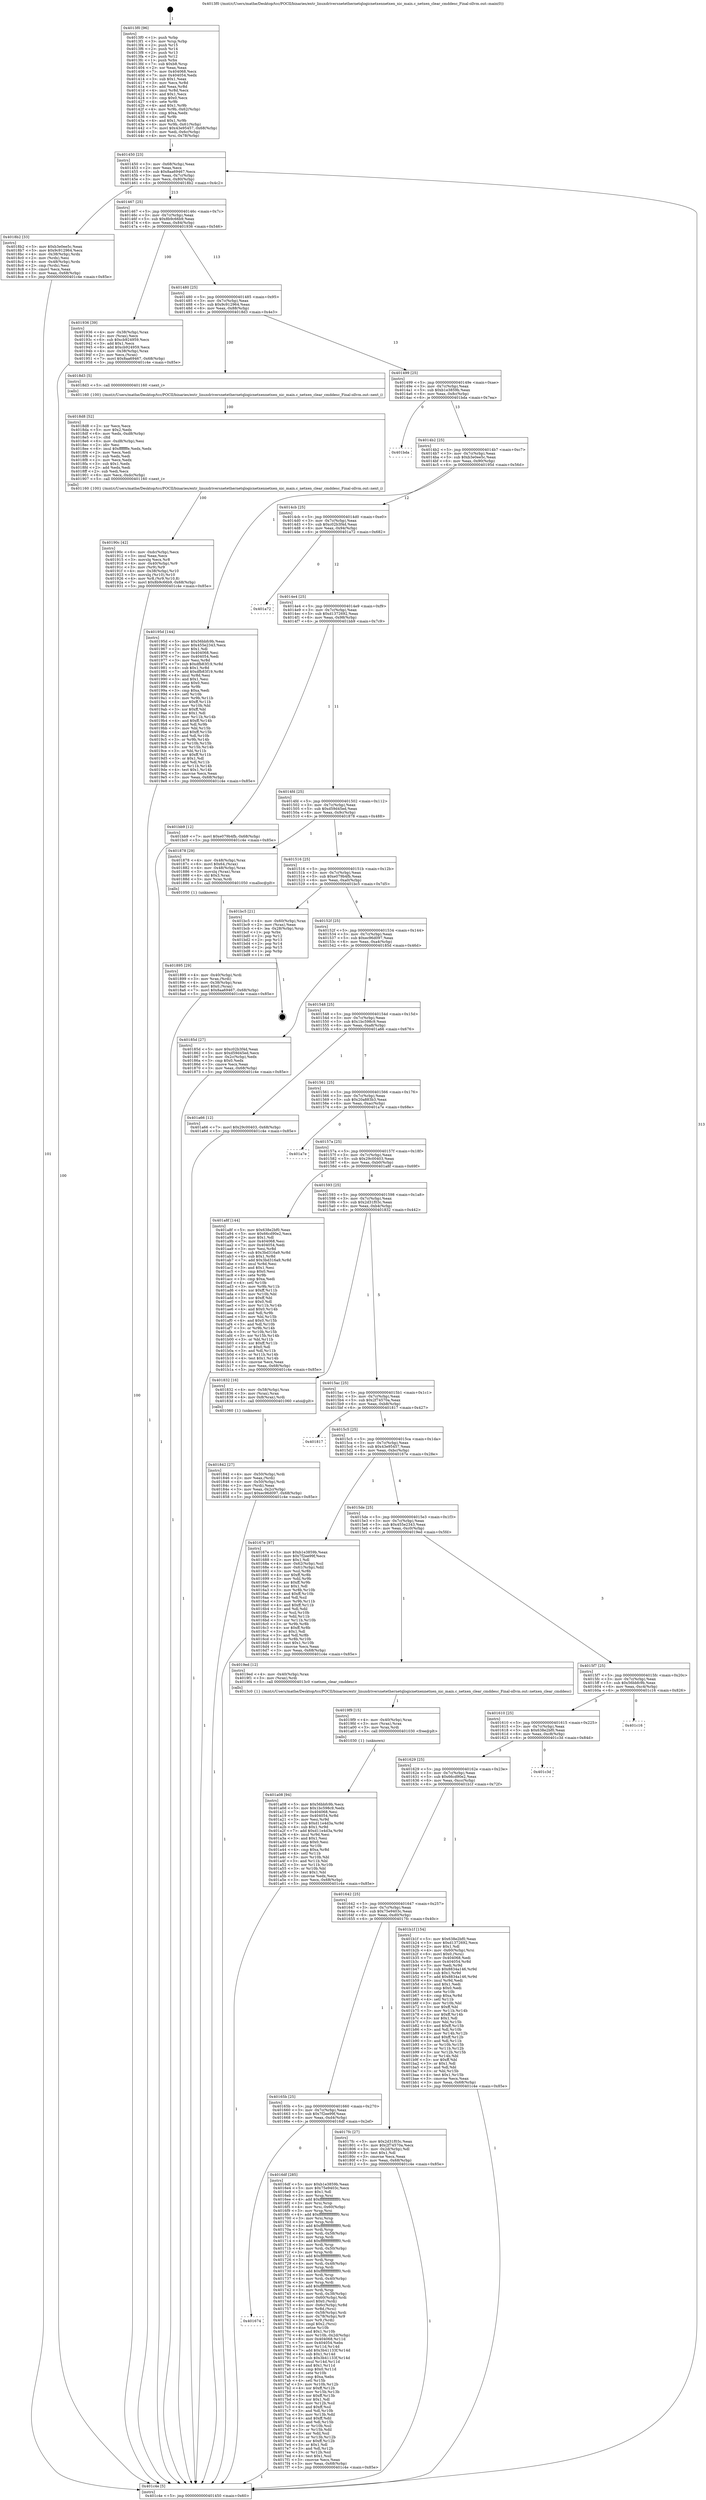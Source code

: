 digraph "0x4013f0" {
  label = "0x4013f0 (/mnt/c/Users/mathe/Desktop/tcc/POCII/binaries/extr_linuxdriversnetethernetqlogicnetxennetxen_nic_main.c_netxen_clear_cmddesc_Final-ollvm.out::main(0))"
  labelloc = "t"
  node[shape=record]

  Entry [label="",width=0.3,height=0.3,shape=circle,fillcolor=black,style=filled]
  "0x401450" [label="{
     0x401450 [23]\l
     | [instrs]\l
     &nbsp;&nbsp;0x401450 \<+3\>: mov -0x68(%rbp),%eax\l
     &nbsp;&nbsp;0x401453 \<+2\>: mov %eax,%ecx\l
     &nbsp;&nbsp;0x401455 \<+6\>: sub $0x8aa69467,%ecx\l
     &nbsp;&nbsp;0x40145b \<+3\>: mov %eax,-0x7c(%rbp)\l
     &nbsp;&nbsp;0x40145e \<+3\>: mov %ecx,-0x80(%rbp)\l
     &nbsp;&nbsp;0x401461 \<+6\>: je 00000000004018b2 \<main+0x4c2\>\l
  }"]
  "0x4018b2" [label="{
     0x4018b2 [33]\l
     | [instrs]\l
     &nbsp;&nbsp;0x4018b2 \<+5\>: mov $0xb3e0ee5c,%eax\l
     &nbsp;&nbsp;0x4018b7 \<+5\>: mov $0x9c912964,%ecx\l
     &nbsp;&nbsp;0x4018bc \<+4\>: mov -0x38(%rbp),%rdx\l
     &nbsp;&nbsp;0x4018c0 \<+2\>: mov (%rdx),%esi\l
     &nbsp;&nbsp;0x4018c2 \<+4\>: mov -0x48(%rbp),%rdx\l
     &nbsp;&nbsp;0x4018c6 \<+2\>: cmp (%rdx),%esi\l
     &nbsp;&nbsp;0x4018c8 \<+3\>: cmovl %ecx,%eax\l
     &nbsp;&nbsp;0x4018cb \<+3\>: mov %eax,-0x68(%rbp)\l
     &nbsp;&nbsp;0x4018ce \<+5\>: jmp 0000000000401c4e \<main+0x85e\>\l
  }"]
  "0x401467" [label="{
     0x401467 [25]\l
     | [instrs]\l
     &nbsp;&nbsp;0x401467 \<+5\>: jmp 000000000040146c \<main+0x7c\>\l
     &nbsp;&nbsp;0x40146c \<+3\>: mov -0x7c(%rbp),%eax\l
     &nbsp;&nbsp;0x40146f \<+5\>: sub $0x8b9c66b9,%eax\l
     &nbsp;&nbsp;0x401474 \<+6\>: mov %eax,-0x84(%rbp)\l
     &nbsp;&nbsp;0x40147a \<+6\>: je 0000000000401936 \<main+0x546\>\l
  }"]
  Exit [label="",width=0.3,height=0.3,shape=circle,fillcolor=black,style=filled,peripheries=2]
  "0x401936" [label="{
     0x401936 [39]\l
     | [instrs]\l
     &nbsp;&nbsp;0x401936 \<+4\>: mov -0x38(%rbp),%rax\l
     &nbsp;&nbsp;0x40193a \<+2\>: mov (%rax),%ecx\l
     &nbsp;&nbsp;0x40193c \<+6\>: sub $0xcb924959,%ecx\l
     &nbsp;&nbsp;0x401942 \<+3\>: add $0x1,%ecx\l
     &nbsp;&nbsp;0x401945 \<+6\>: add $0xcb924959,%ecx\l
     &nbsp;&nbsp;0x40194b \<+4\>: mov -0x38(%rbp),%rax\l
     &nbsp;&nbsp;0x40194f \<+2\>: mov %ecx,(%rax)\l
     &nbsp;&nbsp;0x401951 \<+7\>: movl $0x8aa69467,-0x68(%rbp)\l
     &nbsp;&nbsp;0x401958 \<+5\>: jmp 0000000000401c4e \<main+0x85e\>\l
  }"]
  "0x401480" [label="{
     0x401480 [25]\l
     | [instrs]\l
     &nbsp;&nbsp;0x401480 \<+5\>: jmp 0000000000401485 \<main+0x95\>\l
     &nbsp;&nbsp;0x401485 \<+3\>: mov -0x7c(%rbp),%eax\l
     &nbsp;&nbsp;0x401488 \<+5\>: sub $0x9c912964,%eax\l
     &nbsp;&nbsp;0x40148d \<+6\>: mov %eax,-0x88(%rbp)\l
     &nbsp;&nbsp;0x401493 \<+6\>: je 00000000004018d3 \<main+0x4e3\>\l
  }"]
  "0x401a08" [label="{
     0x401a08 [94]\l
     | [instrs]\l
     &nbsp;&nbsp;0x401a08 \<+5\>: mov $0x56bbfc9b,%ecx\l
     &nbsp;&nbsp;0x401a0d \<+5\>: mov $0x1bc598c9,%edx\l
     &nbsp;&nbsp;0x401a12 \<+7\>: mov 0x404068,%esi\l
     &nbsp;&nbsp;0x401a19 \<+8\>: mov 0x404054,%r8d\l
     &nbsp;&nbsp;0x401a21 \<+3\>: mov %esi,%r9d\l
     &nbsp;&nbsp;0x401a24 \<+7\>: sub $0xd11e4d3a,%r9d\l
     &nbsp;&nbsp;0x401a2b \<+4\>: sub $0x1,%r9d\l
     &nbsp;&nbsp;0x401a2f \<+7\>: add $0xd11e4d3a,%r9d\l
     &nbsp;&nbsp;0x401a36 \<+4\>: imul %r9d,%esi\l
     &nbsp;&nbsp;0x401a3a \<+3\>: and $0x1,%esi\l
     &nbsp;&nbsp;0x401a3d \<+3\>: cmp $0x0,%esi\l
     &nbsp;&nbsp;0x401a40 \<+4\>: sete %r10b\l
     &nbsp;&nbsp;0x401a44 \<+4\>: cmp $0xa,%r8d\l
     &nbsp;&nbsp;0x401a48 \<+4\>: setl %r11b\l
     &nbsp;&nbsp;0x401a4c \<+3\>: mov %r10b,%bl\l
     &nbsp;&nbsp;0x401a4f \<+3\>: and %r11b,%bl\l
     &nbsp;&nbsp;0x401a52 \<+3\>: xor %r11b,%r10b\l
     &nbsp;&nbsp;0x401a55 \<+3\>: or %r10b,%bl\l
     &nbsp;&nbsp;0x401a58 \<+3\>: test $0x1,%bl\l
     &nbsp;&nbsp;0x401a5b \<+3\>: cmovne %edx,%ecx\l
     &nbsp;&nbsp;0x401a5e \<+3\>: mov %ecx,-0x68(%rbp)\l
     &nbsp;&nbsp;0x401a61 \<+5\>: jmp 0000000000401c4e \<main+0x85e\>\l
  }"]
  "0x4018d3" [label="{
     0x4018d3 [5]\l
     | [instrs]\l
     &nbsp;&nbsp;0x4018d3 \<+5\>: call 0000000000401160 \<next_i\>\l
     | [calls]\l
     &nbsp;&nbsp;0x401160 \{100\} (/mnt/c/Users/mathe/Desktop/tcc/POCII/binaries/extr_linuxdriversnetethernetqlogicnetxennetxen_nic_main.c_netxen_clear_cmddesc_Final-ollvm.out::next_i)\l
  }"]
  "0x401499" [label="{
     0x401499 [25]\l
     | [instrs]\l
     &nbsp;&nbsp;0x401499 \<+5\>: jmp 000000000040149e \<main+0xae\>\l
     &nbsp;&nbsp;0x40149e \<+3\>: mov -0x7c(%rbp),%eax\l
     &nbsp;&nbsp;0x4014a1 \<+5\>: sub $0xb1e3859b,%eax\l
     &nbsp;&nbsp;0x4014a6 \<+6\>: mov %eax,-0x8c(%rbp)\l
     &nbsp;&nbsp;0x4014ac \<+6\>: je 0000000000401bda \<main+0x7ea\>\l
  }"]
  "0x4019f9" [label="{
     0x4019f9 [15]\l
     | [instrs]\l
     &nbsp;&nbsp;0x4019f9 \<+4\>: mov -0x40(%rbp),%rax\l
     &nbsp;&nbsp;0x4019fd \<+3\>: mov (%rax),%rax\l
     &nbsp;&nbsp;0x401a00 \<+3\>: mov %rax,%rdi\l
     &nbsp;&nbsp;0x401a03 \<+5\>: call 0000000000401030 \<free@plt\>\l
     | [calls]\l
     &nbsp;&nbsp;0x401030 \{1\} (unknown)\l
  }"]
  "0x401bda" [label="{
     0x401bda\l
  }", style=dashed]
  "0x4014b2" [label="{
     0x4014b2 [25]\l
     | [instrs]\l
     &nbsp;&nbsp;0x4014b2 \<+5\>: jmp 00000000004014b7 \<main+0xc7\>\l
     &nbsp;&nbsp;0x4014b7 \<+3\>: mov -0x7c(%rbp),%eax\l
     &nbsp;&nbsp;0x4014ba \<+5\>: sub $0xb3e0ee5c,%eax\l
     &nbsp;&nbsp;0x4014bf \<+6\>: mov %eax,-0x90(%rbp)\l
     &nbsp;&nbsp;0x4014c5 \<+6\>: je 000000000040195d \<main+0x56d\>\l
  }"]
  "0x40190c" [label="{
     0x40190c [42]\l
     | [instrs]\l
     &nbsp;&nbsp;0x40190c \<+6\>: mov -0xdc(%rbp),%ecx\l
     &nbsp;&nbsp;0x401912 \<+3\>: imul %eax,%ecx\l
     &nbsp;&nbsp;0x401915 \<+3\>: movslq %ecx,%r8\l
     &nbsp;&nbsp;0x401918 \<+4\>: mov -0x40(%rbp),%r9\l
     &nbsp;&nbsp;0x40191c \<+3\>: mov (%r9),%r9\l
     &nbsp;&nbsp;0x40191f \<+4\>: mov -0x38(%rbp),%r10\l
     &nbsp;&nbsp;0x401923 \<+3\>: movslq (%r10),%r10\l
     &nbsp;&nbsp;0x401926 \<+4\>: mov %r8,(%r9,%r10,8)\l
     &nbsp;&nbsp;0x40192a \<+7\>: movl $0x8b9c66b9,-0x68(%rbp)\l
     &nbsp;&nbsp;0x401931 \<+5\>: jmp 0000000000401c4e \<main+0x85e\>\l
  }"]
  "0x40195d" [label="{
     0x40195d [144]\l
     | [instrs]\l
     &nbsp;&nbsp;0x40195d \<+5\>: mov $0x56bbfc9b,%eax\l
     &nbsp;&nbsp;0x401962 \<+5\>: mov $0x455e2343,%ecx\l
     &nbsp;&nbsp;0x401967 \<+2\>: mov $0x1,%dl\l
     &nbsp;&nbsp;0x401969 \<+7\>: mov 0x404068,%esi\l
     &nbsp;&nbsp;0x401970 \<+7\>: mov 0x404054,%edi\l
     &nbsp;&nbsp;0x401977 \<+3\>: mov %esi,%r8d\l
     &nbsp;&nbsp;0x40197a \<+7\>: sub $0xdfb83f19,%r8d\l
     &nbsp;&nbsp;0x401981 \<+4\>: sub $0x1,%r8d\l
     &nbsp;&nbsp;0x401985 \<+7\>: add $0xdfb83f19,%r8d\l
     &nbsp;&nbsp;0x40198c \<+4\>: imul %r8d,%esi\l
     &nbsp;&nbsp;0x401990 \<+3\>: and $0x1,%esi\l
     &nbsp;&nbsp;0x401993 \<+3\>: cmp $0x0,%esi\l
     &nbsp;&nbsp;0x401996 \<+4\>: sete %r9b\l
     &nbsp;&nbsp;0x40199a \<+3\>: cmp $0xa,%edi\l
     &nbsp;&nbsp;0x40199d \<+4\>: setl %r10b\l
     &nbsp;&nbsp;0x4019a1 \<+3\>: mov %r9b,%r11b\l
     &nbsp;&nbsp;0x4019a4 \<+4\>: xor $0xff,%r11b\l
     &nbsp;&nbsp;0x4019a8 \<+3\>: mov %r10b,%bl\l
     &nbsp;&nbsp;0x4019ab \<+3\>: xor $0xff,%bl\l
     &nbsp;&nbsp;0x4019ae \<+3\>: xor $0x1,%dl\l
     &nbsp;&nbsp;0x4019b1 \<+3\>: mov %r11b,%r14b\l
     &nbsp;&nbsp;0x4019b4 \<+4\>: and $0xff,%r14b\l
     &nbsp;&nbsp;0x4019b8 \<+3\>: and %dl,%r9b\l
     &nbsp;&nbsp;0x4019bb \<+3\>: mov %bl,%r15b\l
     &nbsp;&nbsp;0x4019be \<+4\>: and $0xff,%r15b\l
     &nbsp;&nbsp;0x4019c2 \<+3\>: and %dl,%r10b\l
     &nbsp;&nbsp;0x4019c5 \<+3\>: or %r9b,%r14b\l
     &nbsp;&nbsp;0x4019c8 \<+3\>: or %r10b,%r15b\l
     &nbsp;&nbsp;0x4019cb \<+3\>: xor %r15b,%r14b\l
     &nbsp;&nbsp;0x4019ce \<+3\>: or %bl,%r11b\l
     &nbsp;&nbsp;0x4019d1 \<+4\>: xor $0xff,%r11b\l
     &nbsp;&nbsp;0x4019d5 \<+3\>: or $0x1,%dl\l
     &nbsp;&nbsp;0x4019d8 \<+3\>: and %dl,%r11b\l
     &nbsp;&nbsp;0x4019db \<+3\>: or %r11b,%r14b\l
     &nbsp;&nbsp;0x4019de \<+4\>: test $0x1,%r14b\l
     &nbsp;&nbsp;0x4019e2 \<+3\>: cmovne %ecx,%eax\l
     &nbsp;&nbsp;0x4019e5 \<+3\>: mov %eax,-0x68(%rbp)\l
     &nbsp;&nbsp;0x4019e8 \<+5\>: jmp 0000000000401c4e \<main+0x85e\>\l
  }"]
  "0x4014cb" [label="{
     0x4014cb [25]\l
     | [instrs]\l
     &nbsp;&nbsp;0x4014cb \<+5\>: jmp 00000000004014d0 \<main+0xe0\>\l
     &nbsp;&nbsp;0x4014d0 \<+3\>: mov -0x7c(%rbp),%eax\l
     &nbsp;&nbsp;0x4014d3 \<+5\>: sub $0xc02b3f4d,%eax\l
     &nbsp;&nbsp;0x4014d8 \<+6\>: mov %eax,-0x94(%rbp)\l
     &nbsp;&nbsp;0x4014de \<+6\>: je 0000000000401a72 \<main+0x682\>\l
  }"]
  "0x4018d8" [label="{
     0x4018d8 [52]\l
     | [instrs]\l
     &nbsp;&nbsp;0x4018d8 \<+2\>: xor %ecx,%ecx\l
     &nbsp;&nbsp;0x4018da \<+5\>: mov $0x2,%edx\l
     &nbsp;&nbsp;0x4018df \<+6\>: mov %edx,-0xd8(%rbp)\l
     &nbsp;&nbsp;0x4018e5 \<+1\>: cltd\l
     &nbsp;&nbsp;0x4018e6 \<+6\>: mov -0xd8(%rbp),%esi\l
     &nbsp;&nbsp;0x4018ec \<+2\>: idiv %esi\l
     &nbsp;&nbsp;0x4018ee \<+6\>: imul $0xfffffffe,%edx,%edx\l
     &nbsp;&nbsp;0x4018f4 \<+2\>: mov %ecx,%edi\l
     &nbsp;&nbsp;0x4018f6 \<+2\>: sub %edx,%edi\l
     &nbsp;&nbsp;0x4018f8 \<+2\>: mov %ecx,%edx\l
     &nbsp;&nbsp;0x4018fa \<+3\>: sub $0x1,%edx\l
     &nbsp;&nbsp;0x4018fd \<+2\>: add %edx,%edi\l
     &nbsp;&nbsp;0x4018ff \<+2\>: sub %edi,%ecx\l
     &nbsp;&nbsp;0x401901 \<+6\>: mov %ecx,-0xdc(%rbp)\l
     &nbsp;&nbsp;0x401907 \<+5\>: call 0000000000401160 \<next_i\>\l
     | [calls]\l
     &nbsp;&nbsp;0x401160 \{100\} (/mnt/c/Users/mathe/Desktop/tcc/POCII/binaries/extr_linuxdriversnetethernetqlogicnetxennetxen_nic_main.c_netxen_clear_cmddesc_Final-ollvm.out::next_i)\l
  }"]
  "0x401a72" [label="{
     0x401a72\l
  }", style=dashed]
  "0x4014e4" [label="{
     0x4014e4 [25]\l
     | [instrs]\l
     &nbsp;&nbsp;0x4014e4 \<+5\>: jmp 00000000004014e9 \<main+0xf9\>\l
     &nbsp;&nbsp;0x4014e9 \<+3\>: mov -0x7c(%rbp),%eax\l
     &nbsp;&nbsp;0x4014ec \<+5\>: sub $0xd1372692,%eax\l
     &nbsp;&nbsp;0x4014f1 \<+6\>: mov %eax,-0x98(%rbp)\l
     &nbsp;&nbsp;0x4014f7 \<+6\>: je 0000000000401bb9 \<main+0x7c9\>\l
  }"]
  "0x401895" [label="{
     0x401895 [29]\l
     | [instrs]\l
     &nbsp;&nbsp;0x401895 \<+4\>: mov -0x40(%rbp),%rdi\l
     &nbsp;&nbsp;0x401899 \<+3\>: mov %rax,(%rdi)\l
     &nbsp;&nbsp;0x40189c \<+4\>: mov -0x38(%rbp),%rax\l
     &nbsp;&nbsp;0x4018a0 \<+6\>: movl $0x0,(%rax)\l
     &nbsp;&nbsp;0x4018a6 \<+7\>: movl $0x8aa69467,-0x68(%rbp)\l
     &nbsp;&nbsp;0x4018ad \<+5\>: jmp 0000000000401c4e \<main+0x85e\>\l
  }"]
  "0x401bb9" [label="{
     0x401bb9 [12]\l
     | [instrs]\l
     &nbsp;&nbsp;0x401bb9 \<+7\>: movl $0xe079b4fb,-0x68(%rbp)\l
     &nbsp;&nbsp;0x401bc0 \<+5\>: jmp 0000000000401c4e \<main+0x85e\>\l
  }"]
  "0x4014fd" [label="{
     0x4014fd [25]\l
     | [instrs]\l
     &nbsp;&nbsp;0x4014fd \<+5\>: jmp 0000000000401502 \<main+0x112\>\l
     &nbsp;&nbsp;0x401502 \<+3\>: mov -0x7c(%rbp),%eax\l
     &nbsp;&nbsp;0x401505 \<+5\>: sub $0xd59d45ed,%eax\l
     &nbsp;&nbsp;0x40150a \<+6\>: mov %eax,-0x9c(%rbp)\l
     &nbsp;&nbsp;0x401510 \<+6\>: je 0000000000401878 \<main+0x488\>\l
  }"]
  "0x401842" [label="{
     0x401842 [27]\l
     | [instrs]\l
     &nbsp;&nbsp;0x401842 \<+4\>: mov -0x50(%rbp),%rdi\l
     &nbsp;&nbsp;0x401846 \<+2\>: mov %eax,(%rdi)\l
     &nbsp;&nbsp;0x401848 \<+4\>: mov -0x50(%rbp),%rdi\l
     &nbsp;&nbsp;0x40184c \<+2\>: mov (%rdi),%eax\l
     &nbsp;&nbsp;0x40184e \<+3\>: mov %eax,-0x2c(%rbp)\l
     &nbsp;&nbsp;0x401851 \<+7\>: movl $0xec96d097,-0x68(%rbp)\l
     &nbsp;&nbsp;0x401858 \<+5\>: jmp 0000000000401c4e \<main+0x85e\>\l
  }"]
  "0x401878" [label="{
     0x401878 [29]\l
     | [instrs]\l
     &nbsp;&nbsp;0x401878 \<+4\>: mov -0x48(%rbp),%rax\l
     &nbsp;&nbsp;0x40187c \<+6\>: movl $0x64,(%rax)\l
     &nbsp;&nbsp;0x401882 \<+4\>: mov -0x48(%rbp),%rax\l
     &nbsp;&nbsp;0x401886 \<+3\>: movslq (%rax),%rax\l
     &nbsp;&nbsp;0x401889 \<+4\>: shl $0x3,%rax\l
     &nbsp;&nbsp;0x40188d \<+3\>: mov %rax,%rdi\l
     &nbsp;&nbsp;0x401890 \<+5\>: call 0000000000401050 \<malloc@plt\>\l
     | [calls]\l
     &nbsp;&nbsp;0x401050 \{1\} (unknown)\l
  }"]
  "0x401516" [label="{
     0x401516 [25]\l
     | [instrs]\l
     &nbsp;&nbsp;0x401516 \<+5\>: jmp 000000000040151b \<main+0x12b\>\l
     &nbsp;&nbsp;0x40151b \<+3\>: mov -0x7c(%rbp),%eax\l
     &nbsp;&nbsp;0x40151e \<+5\>: sub $0xe079b4fb,%eax\l
     &nbsp;&nbsp;0x401523 \<+6\>: mov %eax,-0xa0(%rbp)\l
     &nbsp;&nbsp;0x401529 \<+6\>: je 0000000000401bc5 \<main+0x7d5\>\l
  }"]
  "0x401674" [label="{
     0x401674\l
  }", style=dashed]
  "0x401bc5" [label="{
     0x401bc5 [21]\l
     | [instrs]\l
     &nbsp;&nbsp;0x401bc5 \<+4\>: mov -0x60(%rbp),%rax\l
     &nbsp;&nbsp;0x401bc9 \<+2\>: mov (%rax),%eax\l
     &nbsp;&nbsp;0x401bcb \<+4\>: lea -0x28(%rbp),%rsp\l
     &nbsp;&nbsp;0x401bcf \<+1\>: pop %rbx\l
     &nbsp;&nbsp;0x401bd0 \<+2\>: pop %r12\l
     &nbsp;&nbsp;0x401bd2 \<+2\>: pop %r13\l
     &nbsp;&nbsp;0x401bd4 \<+2\>: pop %r14\l
     &nbsp;&nbsp;0x401bd6 \<+2\>: pop %r15\l
     &nbsp;&nbsp;0x401bd8 \<+1\>: pop %rbp\l
     &nbsp;&nbsp;0x401bd9 \<+1\>: ret\l
  }"]
  "0x40152f" [label="{
     0x40152f [25]\l
     | [instrs]\l
     &nbsp;&nbsp;0x40152f \<+5\>: jmp 0000000000401534 \<main+0x144\>\l
     &nbsp;&nbsp;0x401534 \<+3\>: mov -0x7c(%rbp),%eax\l
     &nbsp;&nbsp;0x401537 \<+5\>: sub $0xec96d097,%eax\l
     &nbsp;&nbsp;0x40153c \<+6\>: mov %eax,-0xa4(%rbp)\l
     &nbsp;&nbsp;0x401542 \<+6\>: je 000000000040185d \<main+0x46d\>\l
  }"]
  "0x4016df" [label="{
     0x4016df [285]\l
     | [instrs]\l
     &nbsp;&nbsp;0x4016df \<+5\>: mov $0xb1e3859b,%eax\l
     &nbsp;&nbsp;0x4016e4 \<+5\>: mov $0x75e9403c,%ecx\l
     &nbsp;&nbsp;0x4016e9 \<+2\>: mov $0x1,%dl\l
     &nbsp;&nbsp;0x4016eb \<+3\>: mov %rsp,%rsi\l
     &nbsp;&nbsp;0x4016ee \<+4\>: add $0xfffffffffffffff0,%rsi\l
     &nbsp;&nbsp;0x4016f2 \<+3\>: mov %rsi,%rsp\l
     &nbsp;&nbsp;0x4016f5 \<+4\>: mov %rsi,-0x60(%rbp)\l
     &nbsp;&nbsp;0x4016f9 \<+3\>: mov %rsp,%rsi\l
     &nbsp;&nbsp;0x4016fc \<+4\>: add $0xfffffffffffffff0,%rsi\l
     &nbsp;&nbsp;0x401700 \<+3\>: mov %rsi,%rsp\l
     &nbsp;&nbsp;0x401703 \<+3\>: mov %rsp,%rdi\l
     &nbsp;&nbsp;0x401706 \<+4\>: add $0xfffffffffffffff0,%rdi\l
     &nbsp;&nbsp;0x40170a \<+3\>: mov %rdi,%rsp\l
     &nbsp;&nbsp;0x40170d \<+4\>: mov %rdi,-0x58(%rbp)\l
     &nbsp;&nbsp;0x401711 \<+3\>: mov %rsp,%rdi\l
     &nbsp;&nbsp;0x401714 \<+4\>: add $0xfffffffffffffff0,%rdi\l
     &nbsp;&nbsp;0x401718 \<+3\>: mov %rdi,%rsp\l
     &nbsp;&nbsp;0x40171b \<+4\>: mov %rdi,-0x50(%rbp)\l
     &nbsp;&nbsp;0x40171f \<+3\>: mov %rsp,%rdi\l
     &nbsp;&nbsp;0x401722 \<+4\>: add $0xfffffffffffffff0,%rdi\l
     &nbsp;&nbsp;0x401726 \<+3\>: mov %rdi,%rsp\l
     &nbsp;&nbsp;0x401729 \<+4\>: mov %rdi,-0x48(%rbp)\l
     &nbsp;&nbsp;0x40172d \<+3\>: mov %rsp,%rdi\l
     &nbsp;&nbsp;0x401730 \<+4\>: add $0xfffffffffffffff0,%rdi\l
     &nbsp;&nbsp;0x401734 \<+3\>: mov %rdi,%rsp\l
     &nbsp;&nbsp;0x401737 \<+4\>: mov %rdi,-0x40(%rbp)\l
     &nbsp;&nbsp;0x40173b \<+3\>: mov %rsp,%rdi\l
     &nbsp;&nbsp;0x40173e \<+4\>: add $0xfffffffffffffff0,%rdi\l
     &nbsp;&nbsp;0x401742 \<+3\>: mov %rdi,%rsp\l
     &nbsp;&nbsp;0x401745 \<+4\>: mov %rdi,-0x38(%rbp)\l
     &nbsp;&nbsp;0x401749 \<+4\>: mov -0x60(%rbp),%rdi\l
     &nbsp;&nbsp;0x40174d \<+6\>: movl $0x0,(%rdi)\l
     &nbsp;&nbsp;0x401753 \<+4\>: mov -0x6c(%rbp),%r8d\l
     &nbsp;&nbsp;0x401757 \<+3\>: mov %r8d,(%rsi)\l
     &nbsp;&nbsp;0x40175a \<+4\>: mov -0x58(%rbp),%rdi\l
     &nbsp;&nbsp;0x40175e \<+4\>: mov -0x78(%rbp),%r9\l
     &nbsp;&nbsp;0x401762 \<+3\>: mov %r9,(%rdi)\l
     &nbsp;&nbsp;0x401765 \<+3\>: cmpl $0x2,(%rsi)\l
     &nbsp;&nbsp;0x401768 \<+4\>: setne %r10b\l
     &nbsp;&nbsp;0x40176c \<+4\>: and $0x1,%r10b\l
     &nbsp;&nbsp;0x401770 \<+4\>: mov %r10b,-0x2d(%rbp)\l
     &nbsp;&nbsp;0x401774 \<+8\>: mov 0x404068,%r11d\l
     &nbsp;&nbsp;0x40177c \<+7\>: mov 0x404054,%ebx\l
     &nbsp;&nbsp;0x401783 \<+3\>: mov %r11d,%r14d\l
     &nbsp;&nbsp;0x401786 \<+7\>: add $0x3b41133f,%r14d\l
     &nbsp;&nbsp;0x40178d \<+4\>: sub $0x1,%r14d\l
     &nbsp;&nbsp;0x401791 \<+7\>: sub $0x3b41133f,%r14d\l
     &nbsp;&nbsp;0x401798 \<+4\>: imul %r14d,%r11d\l
     &nbsp;&nbsp;0x40179c \<+4\>: and $0x1,%r11d\l
     &nbsp;&nbsp;0x4017a0 \<+4\>: cmp $0x0,%r11d\l
     &nbsp;&nbsp;0x4017a4 \<+4\>: sete %r10b\l
     &nbsp;&nbsp;0x4017a8 \<+3\>: cmp $0xa,%ebx\l
     &nbsp;&nbsp;0x4017ab \<+4\>: setl %r15b\l
     &nbsp;&nbsp;0x4017af \<+3\>: mov %r10b,%r12b\l
     &nbsp;&nbsp;0x4017b2 \<+4\>: xor $0xff,%r12b\l
     &nbsp;&nbsp;0x4017b6 \<+3\>: mov %r15b,%r13b\l
     &nbsp;&nbsp;0x4017b9 \<+4\>: xor $0xff,%r13b\l
     &nbsp;&nbsp;0x4017bd \<+3\>: xor $0x1,%dl\l
     &nbsp;&nbsp;0x4017c0 \<+3\>: mov %r12b,%sil\l
     &nbsp;&nbsp;0x4017c3 \<+4\>: and $0xff,%sil\l
     &nbsp;&nbsp;0x4017c7 \<+3\>: and %dl,%r10b\l
     &nbsp;&nbsp;0x4017ca \<+3\>: mov %r13b,%dil\l
     &nbsp;&nbsp;0x4017cd \<+4\>: and $0xff,%dil\l
     &nbsp;&nbsp;0x4017d1 \<+3\>: and %dl,%r15b\l
     &nbsp;&nbsp;0x4017d4 \<+3\>: or %r10b,%sil\l
     &nbsp;&nbsp;0x4017d7 \<+3\>: or %r15b,%dil\l
     &nbsp;&nbsp;0x4017da \<+3\>: xor %dil,%sil\l
     &nbsp;&nbsp;0x4017dd \<+3\>: or %r13b,%r12b\l
     &nbsp;&nbsp;0x4017e0 \<+4\>: xor $0xff,%r12b\l
     &nbsp;&nbsp;0x4017e4 \<+3\>: or $0x1,%dl\l
     &nbsp;&nbsp;0x4017e7 \<+3\>: and %dl,%r12b\l
     &nbsp;&nbsp;0x4017ea \<+3\>: or %r12b,%sil\l
     &nbsp;&nbsp;0x4017ed \<+4\>: test $0x1,%sil\l
     &nbsp;&nbsp;0x4017f1 \<+3\>: cmovne %ecx,%eax\l
     &nbsp;&nbsp;0x4017f4 \<+3\>: mov %eax,-0x68(%rbp)\l
     &nbsp;&nbsp;0x4017f7 \<+5\>: jmp 0000000000401c4e \<main+0x85e\>\l
  }"]
  "0x40185d" [label="{
     0x40185d [27]\l
     | [instrs]\l
     &nbsp;&nbsp;0x40185d \<+5\>: mov $0xc02b3f4d,%eax\l
     &nbsp;&nbsp;0x401862 \<+5\>: mov $0xd59d45ed,%ecx\l
     &nbsp;&nbsp;0x401867 \<+3\>: mov -0x2c(%rbp),%edx\l
     &nbsp;&nbsp;0x40186a \<+3\>: cmp $0x0,%edx\l
     &nbsp;&nbsp;0x40186d \<+3\>: cmove %ecx,%eax\l
     &nbsp;&nbsp;0x401870 \<+3\>: mov %eax,-0x68(%rbp)\l
     &nbsp;&nbsp;0x401873 \<+5\>: jmp 0000000000401c4e \<main+0x85e\>\l
  }"]
  "0x401548" [label="{
     0x401548 [25]\l
     | [instrs]\l
     &nbsp;&nbsp;0x401548 \<+5\>: jmp 000000000040154d \<main+0x15d\>\l
     &nbsp;&nbsp;0x40154d \<+3\>: mov -0x7c(%rbp),%eax\l
     &nbsp;&nbsp;0x401550 \<+5\>: sub $0x1bc598c9,%eax\l
     &nbsp;&nbsp;0x401555 \<+6\>: mov %eax,-0xa8(%rbp)\l
     &nbsp;&nbsp;0x40155b \<+6\>: je 0000000000401a66 \<main+0x676\>\l
  }"]
  "0x40165b" [label="{
     0x40165b [25]\l
     | [instrs]\l
     &nbsp;&nbsp;0x40165b \<+5\>: jmp 0000000000401660 \<main+0x270\>\l
     &nbsp;&nbsp;0x401660 \<+3\>: mov -0x7c(%rbp),%eax\l
     &nbsp;&nbsp;0x401663 \<+5\>: sub $0x7f2ee99f,%eax\l
     &nbsp;&nbsp;0x401668 \<+6\>: mov %eax,-0xd4(%rbp)\l
     &nbsp;&nbsp;0x40166e \<+6\>: je 00000000004016df \<main+0x2ef\>\l
  }"]
  "0x401a66" [label="{
     0x401a66 [12]\l
     | [instrs]\l
     &nbsp;&nbsp;0x401a66 \<+7\>: movl $0x29c00403,-0x68(%rbp)\l
     &nbsp;&nbsp;0x401a6d \<+5\>: jmp 0000000000401c4e \<main+0x85e\>\l
  }"]
  "0x401561" [label="{
     0x401561 [25]\l
     | [instrs]\l
     &nbsp;&nbsp;0x401561 \<+5\>: jmp 0000000000401566 \<main+0x176\>\l
     &nbsp;&nbsp;0x401566 \<+3\>: mov -0x7c(%rbp),%eax\l
     &nbsp;&nbsp;0x401569 \<+5\>: sub $0x20a883b3,%eax\l
     &nbsp;&nbsp;0x40156e \<+6\>: mov %eax,-0xac(%rbp)\l
     &nbsp;&nbsp;0x401574 \<+6\>: je 0000000000401a7e \<main+0x68e\>\l
  }"]
  "0x4017fc" [label="{
     0x4017fc [27]\l
     | [instrs]\l
     &nbsp;&nbsp;0x4017fc \<+5\>: mov $0x2d31f03c,%eax\l
     &nbsp;&nbsp;0x401801 \<+5\>: mov $0x2f74570a,%ecx\l
     &nbsp;&nbsp;0x401806 \<+3\>: mov -0x2d(%rbp),%dl\l
     &nbsp;&nbsp;0x401809 \<+3\>: test $0x1,%dl\l
     &nbsp;&nbsp;0x40180c \<+3\>: cmovne %ecx,%eax\l
     &nbsp;&nbsp;0x40180f \<+3\>: mov %eax,-0x68(%rbp)\l
     &nbsp;&nbsp;0x401812 \<+5\>: jmp 0000000000401c4e \<main+0x85e\>\l
  }"]
  "0x401a7e" [label="{
     0x401a7e\l
  }", style=dashed]
  "0x40157a" [label="{
     0x40157a [25]\l
     | [instrs]\l
     &nbsp;&nbsp;0x40157a \<+5\>: jmp 000000000040157f \<main+0x18f\>\l
     &nbsp;&nbsp;0x40157f \<+3\>: mov -0x7c(%rbp),%eax\l
     &nbsp;&nbsp;0x401582 \<+5\>: sub $0x29c00403,%eax\l
     &nbsp;&nbsp;0x401587 \<+6\>: mov %eax,-0xb0(%rbp)\l
     &nbsp;&nbsp;0x40158d \<+6\>: je 0000000000401a8f \<main+0x69f\>\l
  }"]
  "0x401642" [label="{
     0x401642 [25]\l
     | [instrs]\l
     &nbsp;&nbsp;0x401642 \<+5\>: jmp 0000000000401647 \<main+0x257\>\l
     &nbsp;&nbsp;0x401647 \<+3\>: mov -0x7c(%rbp),%eax\l
     &nbsp;&nbsp;0x40164a \<+5\>: sub $0x75e9403c,%eax\l
     &nbsp;&nbsp;0x40164f \<+6\>: mov %eax,-0xd0(%rbp)\l
     &nbsp;&nbsp;0x401655 \<+6\>: je 00000000004017fc \<main+0x40c\>\l
  }"]
  "0x401a8f" [label="{
     0x401a8f [144]\l
     | [instrs]\l
     &nbsp;&nbsp;0x401a8f \<+5\>: mov $0x638e2bf0,%eax\l
     &nbsp;&nbsp;0x401a94 \<+5\>: mov $0x66cd90e2,%ecx\l
     &nbsp;&nbsp;0x401a99 \<+2\>: mov $0x1,%dl\l
     &nbsp;&nbsp;0x401a9b \<+7\>: mov 0x404068,%esi\l
     &nbsp;&nbsp;0x401aa2 \<+7\>: mov 0x404054,%edi\l
     &nbsp;&nbsp;0x401aa9 \<+3\>: mov %esi,%r8d\l
     &nbsp;&nbsp;0x401aac \<+7\>: sub $0x3bd316a9,%r8d\l
     &nbsp;&nbsp;0x401ab3 \<+4\>: sub $0x1,%r8d\l
     &nbsp;&nbsp;0x401ab7 \<+7\>: add $0x3bd316a9,%r8d\l
     &nbsp;&nbsp;0x401abe \<+4\>: imul %r8d,%esi\l
     &nbsp;&nbsp;0x401ac2 \<+3\>: and $0x1,%esi\l
     &nbsp;&nbsp;0x401ac5 \<+3\>: cmp $0x0,%esi\l
     &nbsp;&nbsp;0x401ac8 \<+4\>: sete %r9b\l
     &nbsp;&nbsp;0x401acc \<+3\>: cmp $0xa,%edi\l
     &nbsp;&nbsp;0x401acf \<+4\>: setl %r10b\l
     &nbsp;&nbsp;0x401ad3 \<+3\>: mov %r9b,%r11b\l
     &nbsp;&nbsp;0x401ad6 \<+4\>: xor $0xff,%r11b\l
     &nbsp;&nbsp;0x401ada \<+3\>: mov %r10b,%bl\l
     &nbsp;&nbsp;0x401add \<+3\>: xor $0xff,%bl\l
     &nbsp;&nbsp;0x401ae0 \<+3\>: xor $0x0,%dl\l
     &nbsp;&nbsp;0x401ae3 \<+3\>: mov %r11b,%r14b\l
     &nbsp;&nbsp;0x401ae6 \<+4\>: and $0x0,%r14b\l
     &nbsp;&nbsp;0x401aea \<+3\>: and %dl,%r9b\l
     &nbsp;&nbsp;0x401aed \<+3\>: mov %bl,%r15b\l
     &nbsp;&nbsp;0x401af0 \<+4\>: and $0x0,%r15b\l
     &nbsp;&nbsp;0x401af4 \<+3\>: and %dl,%r10b\l
     &nbsp;&nbsp;0x401af7 \<+3\>: or %r9b,%r14b\l
     &nbsp;&nbsp;0x401afa \<+3\>: or %r10b,%r15b\l
     &nbsp;&nbsp;0x401afd \<+3\>: xor %r15b,%r14b\l
     &nbsp;&nbsp;0x401b00 \<+3\>: or %bl,%r11b\l
     &nbsp;&nbsp;0x401b03 \<+4\>: xor $0xff,%r11b\l
     &nbsp;&nbsp;0x401b07 \<+3\>: or $0x0,%dl\l
     &nbsp;&nbsp;0x401b0a \<+3\>: and %dl,%r11b\l
     &nbsp;&nbsp;0x401b0d \<+3\>: or %r11b,%r14b\l
     &nbsp;&nbsp;0x401b10 \<+4\>: test $0x1,%r14b\l
     &nbsp;&nbsp;0x401b14 \<+3\>: cmovne %ecx,%eax\l
     &nbsp;&nbsp;0x401b17 \<+3\>: mov %eax,-0x68(%rbp)\l
     &nbsp;&nbsp;0x401b1a \<+5\>: jmp 0000000000401c4e \<main+0x85e\>\l
  }"]
  "0x401593" [label="{
     0x401593 [25]\l
     | [instrs]\l
     &nbsp;&nbsp;0x401593 \<+5\>: jmp 0000000000401598 \<main+0x1a8\>\l
     &nbsp;&nbsp;0x401598 \<+3\>: mov -0x7c(%rbp),%eax\l
     &nbsp;&nbsp;0x40159b \<+5\>: sub $0x2d31f03c,%eax\l
     &nbsp;&nbsp;0x4015a0 \<+6\>: mov %eax,-0xb4(%rbp)\l
     &nbsp;&nbsp;0x4015a6 \<+6\>: je 0000000000401832 \<main+0x442\>\l
  }"]
  "0x401b1f" [label="{
     0x401b1f [154]\l
     | [instrs]\l
     &nbsp;&nbsp;0x401b1f \<+5\>: mov $0x638e2bf0,%eax\l
     &nbsp;&nbsp;0x401b24 \<+5\>: mov $0xd1372692,%ecx\l
     &nbsp;&nbsp;0x401b29 \<+2\>: mov $0x1,%dl\l
     &nbsp;&nbsp;0x401b2b \<+4\>: mov -0x60(%rbp),%rsi\l
     &nbsp;&nbsp;0x401b2f \<+6\>: movl $0x0,(%rsi)\l
     &nbsp;&nbsp;0x401b35 \<+7\>: mov 0x404068,%edi\l
     &nbsp;&nbsp;0x401b3c \<+8\>: mov 0x404054,%r8d\l
     &nbsp;&nbsp;0x401b44 \<+3\>: mov %edi,%r9d\l
     &nbsp;&nbsp;0x401b47 \<+7\>: sub $0x8834a146,%r9d\l
     &nbsp;&nbsp;0x401b4e \<+4\>: sub $0x1,%r9d\l
     &nbsp;&nbsp;0x401b52 \<+7\>: add $0x8834a146,%r9d\l
     &nbsp;&nbsp;0x401b59 \<+4\>: imul %r9d,%edi\l
     &nbsp;&nbsp;0x401b5d \<+3\>: and $0x1,%edi\l
     &nbsp;&nbsp;0x401b60 \<+3\>: cmp $0x0,%edi\l
     &nbsp;&nbsp;0x401b63 \<+4\>: sete %r10b\l
     &nbsp;&nbsp;0x401b67 \<+4\>: cmp $0xa,%r8d\l
     &nbsp;&nbsp;0x401b6b \<+4\>: setl %r11b\l
     &nbsp;&nbsp;0x401b6f \<+3\>: mov %r10b,%bl\l
     &nbsp;&nbsp;0x401b72 \<+3\>: xor $0xff,%bl\l
     &nbsp;&nbsp;0x401b75 \<+3\>: mov %r11b,%r14b\l
     &nbsp;&nbsp;0x401b78 \<+4\>: xor $0xff,%r14b\l
     &nbsp;&nbsp;0x401b7c \<+3\>: xor $0x1,%dl\l
     &nbsp;&nbsp;0x401b7f \<+3\>: mov %bl,%r15b\l
     &nbsp;&nbsp;0x401b82 \<+4\>: and $0xff,%r15b\l
     &nbsp;&nbsp;0x401b86 \<+3\>: and %dl,%r10b\l
     &nbsp;&nbsp;0x401b89 \<+3\>: mov %r14b,%r12b\l
     &nbsp;&nbsp;0x401b8c \<+4\>: and $0xff,%r12b\l
     &nbsp;&nbsp;0x401b90 \<+3\>: and %dl,%r11b\l
     &nbsp;&nbsp;0x401b93 \<+3\>: or %r10b,%r15b\l
     &nbsp;&nbsp;0x401b96 \<+3\>: or %r11b,%r12b\l
     &nbsp;&nbsp;0x401b99 \<+3\>: xor %r12b,%r15b\l
     &nbsp;&nbsp;0x401b9c \<+3\>: or %r14b,%bl\l
     &nbsp;&nbsp;0x401b9f \<+3\>: xor $0xff,%bl\l
     &nbsp;&nbsp;0x401ba2 \<+3\>: or $0x1,%dl\l
     &nbsp;&nbsp;0x401ba5 \<+2\>: and %dl,%bl\l
     &nbsp;&nbsp;0x401ba7 \<+3\>: or %bl,%r15b\l
     &nbsp;&nbsp;0x401baa \<+4\>: test $0x1,%r15b\l
     &nbsp;&nbsp;0x401bae \<+3\>: cmovne %ecx,%eax\l
     &nbsp;&nbsp;0x401bb1 \<+3\>: mov %eax,-0x68(%rbp)\l
     &nbsp;&nbsp;0x401bb4 \<+5\>: jmp 0000000000401c4e \<main+0x85e\>\l
  }"]
  "0x401832" [label="{
     0x401832 [16]\l
     | [instrs]\l
     &nbsp;&nbsp;0x401832 \<+4\>: mov -0x58(%rbp),%rax\l
     &nbsp;&nbsp;0x401836 \<+3\>: mov (%rax),%rax\l
     &nbsp;&nbsp;0x401839 \<+4\>: mov 0x8(%rax),%rdi\l
     &nbsp;&nbsp;0x40183d \<+5\>: call 0000000000401060 \<atoi@plt\>\l
     | [calls]\l
     &nbsp;&nbsp;0x401060 \{1\} (unknown)\l
  }"]
  "0x4015ac" [label="{
     0x4015ac [25]\l
     | [instrs]\l
     &nbsp;&nbsp;0x4015ac \<+5\>: jmp 00000000004015b1 \<main+0x1c1\>\l
     &nbsp;&nbsp;0x4015b1 \<+3\>: mov -0x7c(%rbp),%eax\l
     &nbsp;&nbsp;0x4015b4 \<+5\>: sub $0x2f74570a,%eax\l
     &nbsp;&nbsp;0x4015b9 \<+6\>: mov %eax,-0xb8(%rbp)\l
     &nbsp;&nbsp;0x4015bf \<+6\>: je 0000000000401817 \<main+0x427\>\l
  }"]
  "0x401629" [label="{
     0x401629 [25]\l
     | [instrs]\l
     &nbsp;&nbsp;0x401629 \<+5\>: jmp 000000000040162e \<main+0x23e\>\l
     &nbsp;&nbsp;0x40162e \<+3\>: mov -0x7c(%rbp),%eax\l
     &nbsp;&nbsp;0x401631 \<+5\>: sub $0x66cd90e2,%eax\l
     &nbsp;&nbsp;0x401636 \<+6\>: mov %eax,-0xcc(%rbp)\l
     &nbsp;&nbsp;0x40163c \<+6\>: je 0000000000401b1f \<main+0x72f\>\l
  }"]
  "0x401817" [label="{
     0x401817\l
  }", style=dashed]
  "0x4015c5" [label="{
     0x4015c5 [25]\l
     | [instrs]\l
     &nbsp;&nbsp;0x4015c5 \<+5\>: jmp 00000000004015ca \<main+0x1da\>\l
     &nbsp;&nbsp;0x4015ca \<+3\>: mov -0x7c(%rbp),%eax\l
     &nbsp;&nbsp;0x4015cd \<+5\>: sub $0x43e95457,%eax\l
     &nbsp;&nbsp;0x4015d2 \<+6\>: mov %eax,-0xbc(%rbp)\l
     &nbsp;&nbsp;0x4015d8 \<+6\>: je 000000000040167e \<main+0x28e\>\l
  }"]
  "0x401c3d" [label="{
     0x401c3d\l
  }", style=dashed]
  "0x40167e" [label="{
     0x40167e [97]\l
     | [instrs]\l
     &nbsp;&nbsp;0x40167e \<+5\>: mov $0xb1e3859b,%eax\l
     &nbsp;&nbsp;0x401683 \<+5\>: mov $0x7f2ee99f,%ecx\l
     &nbsp;&nbsp;0x401688 \<+2\>: mov $0x1,%dl\l
     &nbsp;&nbsp;0x40168a \<+4\>: mov -0x62(%rbp),%sil\l
     &nbsp;&nbsp;0x40168e \<+4\>: mov -0x61(%rbp),%dil\l
     &nbsp;&nbsp;0x401692 \<+3\>: mov %sil,%r8b\l
     &nbsp;&nbsp;0x401695 \<+4\>: xor $0xff,%r8b\l
     &nbsp;&nbsp;0x401699 \<+3\>: mov %dil,%r9b\l
     &nbsp;&nbsp;0x40169c \<+4\>: xor $0xff,%r9b\l
     &nbsp;&nbsp;0x4016a0 \<+3\>: xor $0x1,%dl\l
     &nbsp;&nbsp;0x4016a3 \<+3\>: mov %r8b,%r10b\l
     &nbsp;&nbsp;0x4016a6 \<+4\>: and $0xff,%r10b\l
     &nbsp;&nbsp;0x4016aa \<+3\>: and %dl,%sil\l
     &nbsp;&nbsp;0x4016ad \<+3\>: mov %r9b,%r11b\l
     &nbsp;&nbsp;0x4016b0 \<+4\>: and $0xff,%r11b\l
     &nbsp;&nbsp;0x4016b4 \<+3\>: and %dl,%dil\l
     &nbsp;&nbsp;0x4016b7 \<+3\>: or %sil,%r10b\l
     &nbsp;&nbsp;0x4016ba \<+3\>: or %dil,%r11b\l
     &nbsp;&nbsp;0x4016bd \<+3\>: xor %r11b,%r10b\l
     &nbsp;&nbsp;0x4016c0 \<+3\>: or %r9b,%r8b\l
     &nbsp;&nbsp;0x4016c3 \<+4\>: xor $0xff,%r8b\l
     &nbsp;&nbsp;0x4016c7 \<+3\>: or $0x1,%dl\l
     &nbsp;&nbsp;0x4016ca \<+3\>: and %dl,%r8b\l
     &nbsp;&nbsp;0x4016cd \<+3\>: or %r8b,%r10b\l
     &nbsp;&nbsp;0x4016d0 \<+4\>: test $0x1,%r10b\l
     &nbsp;&nbsp;0x4016d4 \<+3\>: cmovne %ecx,%eax\l
     &nbsp;&nbsp;0x4016d7 \<+3\>: mov %eax,-0x68(%rbp)\l
     &nbsp;&nbsp;0x4016da \<+5\>: jmp 0000000000401c4e \<main+0x85e\>\l
  }"]
  "0x4015de" [label="{
     0x4015de [25]\l
     | [instrs]\l
     &nbsp;&nbsp;0x4015de \<+5\>: jmp 00000000004015e3 \<main+0x1f3\>\l
     &nbsp;&nbsp;0x4015e3 \<+3\>: mov -0x7c(%rbp),%eax\l
     &nbsp;&nbsp;0x4015e6 \<+5\>: sub $0x455e2343,%eax\l
     &nbsp;&nbsp;0x4015eb \<+6\>: mov %eax,-0xc0(%rbp)\l
     &nbsp;&nbsp;0x4015f1 \<+6\>: je 00000000004019ed \<main+0x5fd\>\l
  }"]
  "0x401c4e" [label="{
     0x401c4e [5]\l
     | [instrs]\l
     &nbsp;&nbsp;0x401c4e \<+5\>: jmp 0000000000401450 \<main+0x60\>\l
  }"]
  "0x4013f0" [label="{
     0x4013f0 [96]\l
     | [instrs]\l
     &nbsp;&nbsp;0x4013f0 \<+1\>: push %rbp\l
     &nbsp;&nbsp;0x4013f1 \<+3\>: mov %rsp,%rbp\l
     &nbsp;&nbsp;0x4013f4 \<+2\>: push %r15\l
     &nbsp;&nbsp;0x4013f6 \<+2\>: push %r14\l
     &nbsp;&nbsp;0x4013f8 \<+2\>: push %r13\l
     &nbsp;&nbsp;0x4013fa \<+2\>: push %r12\l
     &nbsp;&nbsp;0x4013fc \<+1\>: push %rbx\l
     &nbsp;&nbsp;0x4013fd \<+7\>: sub $0xb8,%rsp\l
     &nbsp;&nbsp;0x401404 \<+2\>: xor %eax,%eax\l
     &nbsp;&nbsp;0x401406 \<+7\>: mov 0x404068,%ecx\l
     &nbsp;&nbsp;0x40140d \<+7\>: mov 0x404054,%edx\l
     &nbsp;&nbsp;0x401414 \<+3\>: sub $0x1,%eax\l
     &nbsp;&nbsp;0x401417 \<+3\>: mov %ecx,%r8d\l
     &nbsp;&nbsp;0x40141a \<+3\>: add %eax,%r8d\l
     &nbsp;&nbsp;0x40141d \<+4\>: imul %r8d,%ecx\l
     &nbsp;&nbsp;0x401421 \<+3\>: and $0x1,%ecx\l
     &nbsp;&nbsp;0x401424 \<+3\>: cmp $0x0,%ecx\l
     &nbsp;&nbsp;0x401427 \<+4\>: sete %r9b\l
     &nbsp;&nbsp;0x40142b \<+4\>: and $0x1,%r9b\l
     &nbsp;&nbsp;0x40142f \<+4\>: mov %r9b,-0x62(%rbp)\l
     &nbsp;&nbsp;0x401433 \<+3\>: cmp $0xa,%edx\l
     &nbsp;&nbsp;0x401436 \<+4\>: setl %r9b\l
     &nbsp;&nbsp;0x40143a \<+4\>: and $0x1,%r9b\l
     &nbsp;&nbsp;0x40143e \<+4\>: mov %r9b,-0x61(%rbp)\l
     &nbsp;&nbsp;0x401442 \<+7\>: movl $0x43e95457,-0x68(%rbp)\l
     &nbsp;&nbsp;0x401449 \<+3\>: mov %edi,-0x6c(%rbp)\l
     &nbsp;&nbsp;0x40144c \<+4\>: mov %rsi,-0x78(%rbp)\l
  }"]
  "0x401610" [label="{
     0x401610 [25]\l
     | [instrs]\l
     &nbsp;&nbsp;0x401610 \<+5\>: jmp 0000000000401615 \<main+0x225\>\l
     &nbsp;&nbsp;0x401615 \<+3\>: mov -0x7c(%rbp),%eax\l
     &nbsp;&nbsp;0x401618 \<+5\>: sub $0x638e2bf0,%eax\l
     &nbsp;&nbsp;0x40161d \<+6\>: mov %eax,-0xc8(%rbp)\l
     &nbsp;&nbsp;0x401623 \<+6\>: je 0000000000401c3d \<main+0x84d\>\l
  }"]
  "0x4019ed" [label="{
     0x4019ed [12]\l
     | [instrs]\l
     &nbsp;&nbsp;0x4019ed \<+4\>: mov -0x40(%rbp),%rax\l
     &nbsp;&nbsp;0x4019f1 \<+3\>: mov (%rax),%rdi\l
     &nbsp;&nbsp;0x4019f4 \<+5\>: call 00000000004013c0 \<netxen_clear_cmddesc\>\l
     | [calls]\l
     &nbsp;&nbsp;0x4013c0 \{1\} (/mnt/c/Users/mathe/Desktop/tcc/POCII/binaries/extr_linuxdriversnetethernetqlogicnetxennetxen_nic_main.c_netxen_clear_cmddesc_Final-ollvm.out::netxen_clear_cmddesc)\l
  }"]
  "0x4015f7" [label="{
     0x4015f7 [25]\l
     | [instrs]\l
     &nbsp;&nbsp;0x4015f7 \<+5\>: jmp 00000000004015fc \<main+0x20c\>\l
     &nbsp;&nbsp;0x4015fc \<+3\>: mov -0x7c(%rbp),%eax\l
     &nbsp;&nbsp;0x4015ff \<+5\>: sub $0x56bbfc9b,%eax\l
     &nbsp;&nbsp;0x401604 \<+6\>: mov %eax,-0xc4(%rbp)\l
     &nbsp;&nbsp;0x40160a \<+6\>: je 0000000000401c16 \<main+0x826\>\l
  }"]
  "0x401c16" [label="{
     0x401c16\l
  }", style=dashed]
  Entry -> "0x4013f0" [label=" 1"]
  "0x401450" -> "0x4018b2" [label=" 101"]
  "0x401450" -> "0x401467" [label=" 213"]
  "0x401bc5" -> Exit [label=" 1"]
  "0x401467" -> "0x401936" [label=" 100"]
  "0x401467" -> "0x401480" [label=" 113"]
  "0x401bb9" -> "0x401c4e" [label=" 1"]
  "0x401480" -> "0x4018d3" [label=" 100"]
  "0x401480" -> "0x401499" [label=" 13"]
  "0x401b1f" -> "0x401c4e" [label=" 1"]
  "0x401499" -> "0x401bda" [label=" 0"]
  "0x401499" -> "0x4014b2" [label=" 13"]
  "0x401a8f" -> "0x401c4e" [label=" 1"]
  "0x4014b2" -> "0x40195d" [label=" 1"]
  "0x4014b2" -> "0x4014cb" [label=" 12"]
  "0x401a66" -> "0x401c4e" [label=" 1"]
  "0x4014cb" -> "0x401a72" [label=" 0"]
  "0x4014cb" -> "0x4014e4" [label=" 12"]
  "0x401a08" -> "0x401c4e" [label=" 1"]
  "0x4014e4" -> "0x401bb9" [label=" 1"]
  "0x4014e4" -> "0x4014fd" [label=" 11"]
  "0x4019f9" -> "0x401a08" [label=" 1"]
  "0x4014fd" -> "0x401878" [label=" 1"]
  "0x4014fd" -> "0x401516" [label=" 10"]
  "0x4019ed" -> "0x4019f9" [label=" 1"]
  "0x401516" -> "0x401bc5" [label=" 1"]
  "0x401516" -> "0x40152f" [label=" 9"]
  "0x401936" -> "0x401c4e" [label=" 100"]
  "0x40152f" -> "0x40185d" [label=" 1"]
  "0x40152f" -> "0x401548" [label=" 8"]
  "0x40190c" -> "0x401c4e" [label=" 100"]
  "0x401548" -> "0x401a66" [label=" 1"]
  "0x401548" -> "0x401561" [label=" 7"]
  "0x4018d3" -> "0x4018d8" [label=" 100"]
  "0x401561" -> "0x401a7e" [label=" 0"]
  "0x401561" -> "0x40157a" [label=" 7"]
  "0x4018b2" -> "0x401c4e" [label=" 101"]
  "0x40157a" -> "0x401a8f" [label=" 1"]
  "0x40157a" -> "0x401593" [label=" 6"]
  "0x401878" -> "0x401895" [label=" 1"]
  "0x401593" -> "0x401832" [label=" 1"]
  "0x401593" -> "0x4015ac" [label=" 5"]
  "0x40185d" -> "0x401c4e" [label=" 1"]
  "0x4015ac" -> "0x401817" [label=" 0"]
  "0x4015ac" -> "0x4015c5" [label=" 5"]
  "0x401832" -> "0x401842" [label=" 1"]
  "0x4015c5" -> "0x40167e" [label=" 1"]
  "0x4015c5" -> "0x4015de" [label=" 4"]
  "0x40167e" -> "0x401c4e" [label=" 1"]
  "0x4013f0" -> "0x401450" [label=" 1"]
  "0x401c4e" -> "0x401450" [label=" 313"]
  "0x4017fc" -> "0x401c4e" [label=" 1"]
  "0x4015de" -> "0x4019ed" [label=" 1"]
  "0x4015de" -> "0x4015f7" [label=" 3"]
  "0x40195d" -> "0x401c4e" [label=" 1"]
  "0x4015f7" -> "0x401c16" [label=" 0"]
  "0x4015f7" -> "0x401610" [label=" 3"]
  "0x4016df" -> "0x401c4e" [label=" 1"]
  "0x401610" -> "0x401c3d" [label=" 0"]
  "0x401610" -> "0x401629" [label=" 3"]
  "0x401842" -> "0x401c4e" [label=" 1"]
  "0x401629" -> "0x401b1f" [label=" 1"]
  "0x401629" -> "0x401642" [label=" 2"]
  "0x401895" -> "0x401c4e" [label=" 1"]
  "0x401642" -> "0x4017fc" [label=" 1"]
  "0x401642" -> "0x40165b" [label=" 1"]
  "0x4018d8" -> "0x40190c" [label=" 100"]
  "0x40165b" -> "0x4016df" [label=" 1"]
  "0x40165b" -> "0x401674" [label=" 0"]
}
